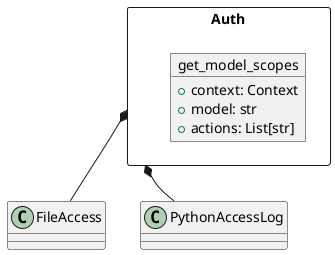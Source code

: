@startuml
package Auth <<Rectangle>> {
    object get_model_scopes {
        +context: Context
        +model: str
        +actions: List[str]
    }
}

Auth *-- FileAccess
Auth *-- PythonAccessLog
@enduml
